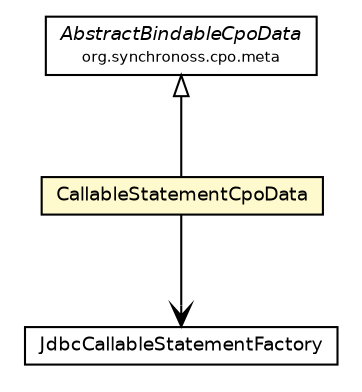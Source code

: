 #!/usr/local/bin/dot
#
# Class diagram 
# Generated by UmlGraph version 4.6 (http://www.spinellis.gr/sw/umlgraph)
#

digraph G {
	edge [fontname="Helvetica",fontsize=10,labelfontname="Helvetica",labelfontsize=10];
	node [fontname="Helvetica",fontsize=10,shape=plaintext];
	// org.synchronoss.cpo.meta.AbstractBindableCpoData
	c36363 [label=<<table border="0" cellborder="1" cellspacing="0" cellpadding="2" port="p" href="../meta/AbstractBindableCpoData.html">
		<tr><td><table border="0" cellspacing="0" cellpadding="1">
			<tr><td><font face="Helvetica-Oblique"> AbstractBindableCpoData </font></td></tr>
			<tr><td><font point-size="7.0"> org.synchronoss.cpo.meta </font></td></tr>
		</table></td></tr>
		</table>>, fontname="Helvetica", fontcolor="black", fontsize=9.0];
	// org.synchronoss.cpo.jdbc.JdbcCallableStatementFactory
	c36440 [label=<<table border="0" cellborder="1" cellspacing="0" cellpadding="2" port="p" href="./JdbcCallableStatementFactory.html">
		<tr><td><table border="0" cellspacing="0" cellpadding="1">
			<tr><td> JdbcCallableStatementFactory </td></tr>
		</table></td></tr>
		</table>>, fontname="Helvetica", fontcolor="black", fontsize=9.0];
	// org.synchronoss.cpo.jdbc.CallableStatementCpoData
	c36443 [label=<<table border="0" cellborder="1" cellspacing="0" cellpadding="2" port="p" bgcolor="lemonChiffon" href="./CallableStatementCpoData.html">
		<tr><td><table border="0" cellspacing="0" cellpadding="1">
			<tr><td> CallableStatementCpoData </td></tr>
		</table></td></tr>
		</table>>, fontname="Helvetica", fontcolor="black", fontsize=9.0];
	//org.synchronoss.cpo.jdbc.CallableStatementCpoData extends org.synchronoss.cpo.meta.AbstractBindableCpoData
	c36363:p -> c36443:p [dir=back,arrowtail=empty];
	// org.synchronoss.cpo.jdbc.CallableStatementCpoData NAVASSOC org.synchronoss.cpo.jdbc.JdbcCallableStatementFactory
	c36443:p -> c36440:p [taillabel="", label="", headlabel="", fontname="Helvetica", fontcolor="black", fontsize=10.0, color="black", arrowhead=open];
}


